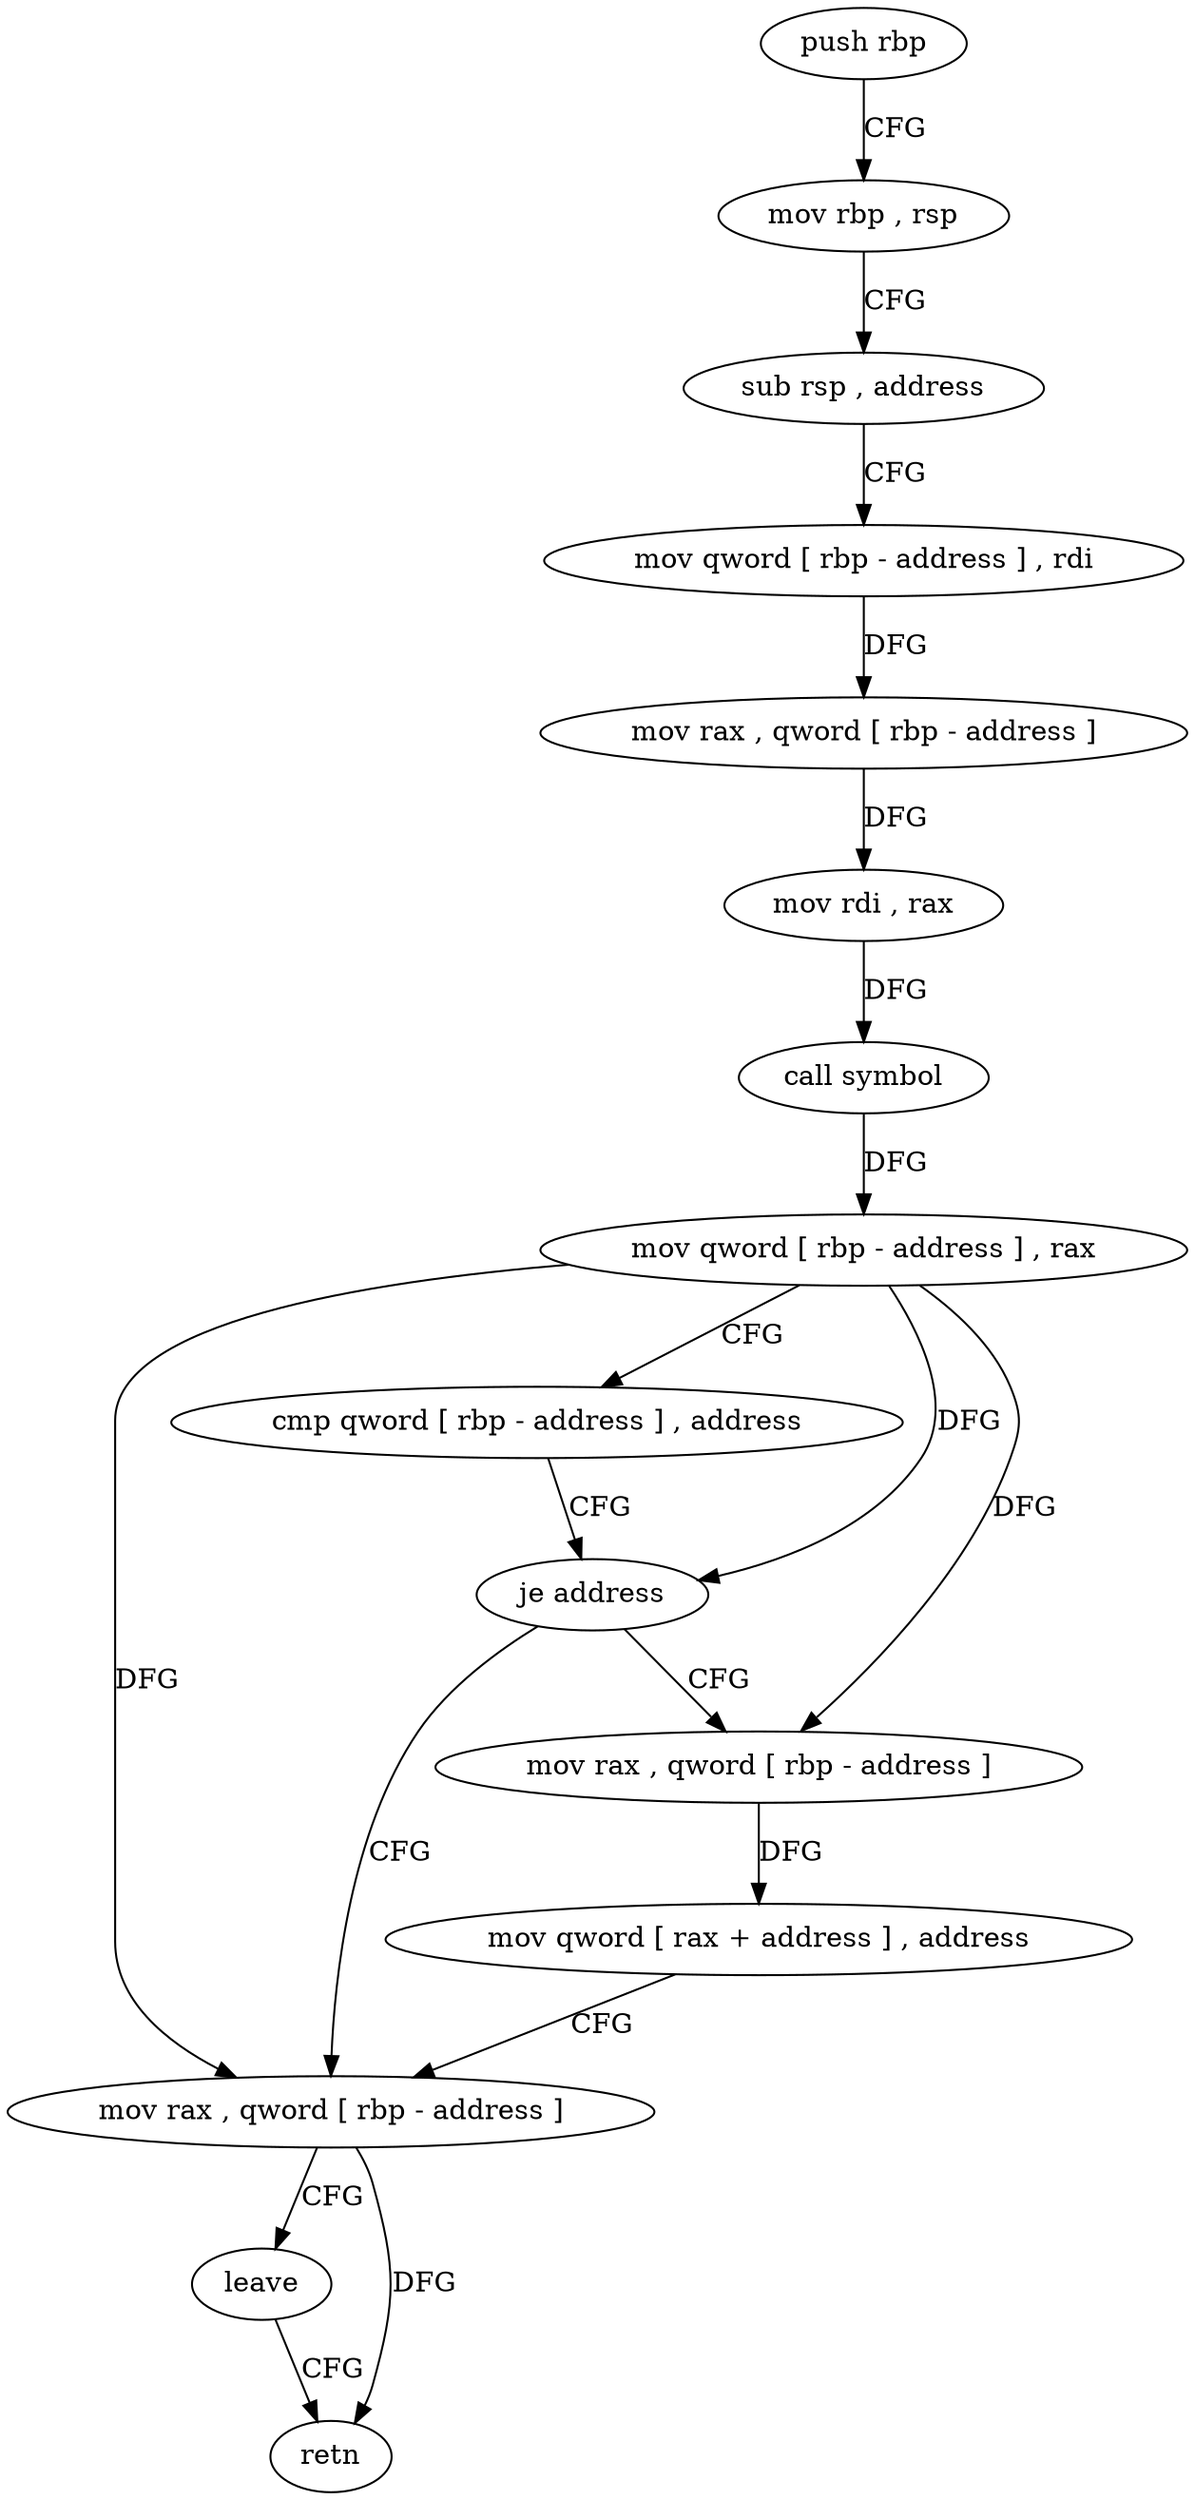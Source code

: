 digraph "func" {
"4234911" [label = "push rbp" ]
"4234912" [label = "mov rbp , rsp" ]
"4234915" [label = "sub rsp , address" ]
"4234919" [label = "mov qword [ rbp - address ] , rdi" ]
"4234923" [label = "mov rax , qword [ rbp - address ]" ]
"4234927" [label = "mov rdi , rax" ]
"4234930" [label = "call symbol" ]
"4234935" [label = "mov qword [ rbp - address ] , rax" ]
"4234939" [label = "cmp qword [ rbp - address ] , address" ]
"4234944" [label = "je address" ]
"4234958" [label = "mov rax , qword [ rbp - address ]" ]
"4234946" [label = "mov rax , qword [ rbp - address ]" ]
"4234962" [label = "leave" ]
"4234963" [label = "retn" ]
"4234950" [label = "mov qword [ rax + address ] , address" ]
"4234911" -> "4234912" [ label = "CFG" ]
"4234912" -> "4234915" [ label = "CFG" ]
"4234915" -> "4234919" [ label = "CFG" ]
"4234919" -> "4234923" [ label = "DFG" ]
"4234923" -> "4234927" [ label = "DFG" ]
"4234927" -> "4234930" [ label = "DFG" ]
"4234930" -> "4234935" [ label = "DFG" ]
"4234935" -> "4234939" [ label = "CFG" ]
"4234935" -> "4234944" [ label = "DFG" ]
"4234935" -> "4234958" [ label = "DFG" ]
"4234935" -> "4234946" [ label = "DFG" ]
"4234939" -> "4234944" [ label = "CFG" ]
"4234944" -> "4234958" [ label = "CFG" ]
"4234944" -> "4234946" [ label = "CFG" ]
"4234958" -> "4234962" [ label = "CFG" ]
"4234958" -> "4234963" [ label = "DFG" ]
"4234946" -> "4234950" [ label = "DFG" ]
"4234962" -> "4234963" [ label = "CFG" ]
"4234950" -> "4234958" [ label = "CFG" ]
}

